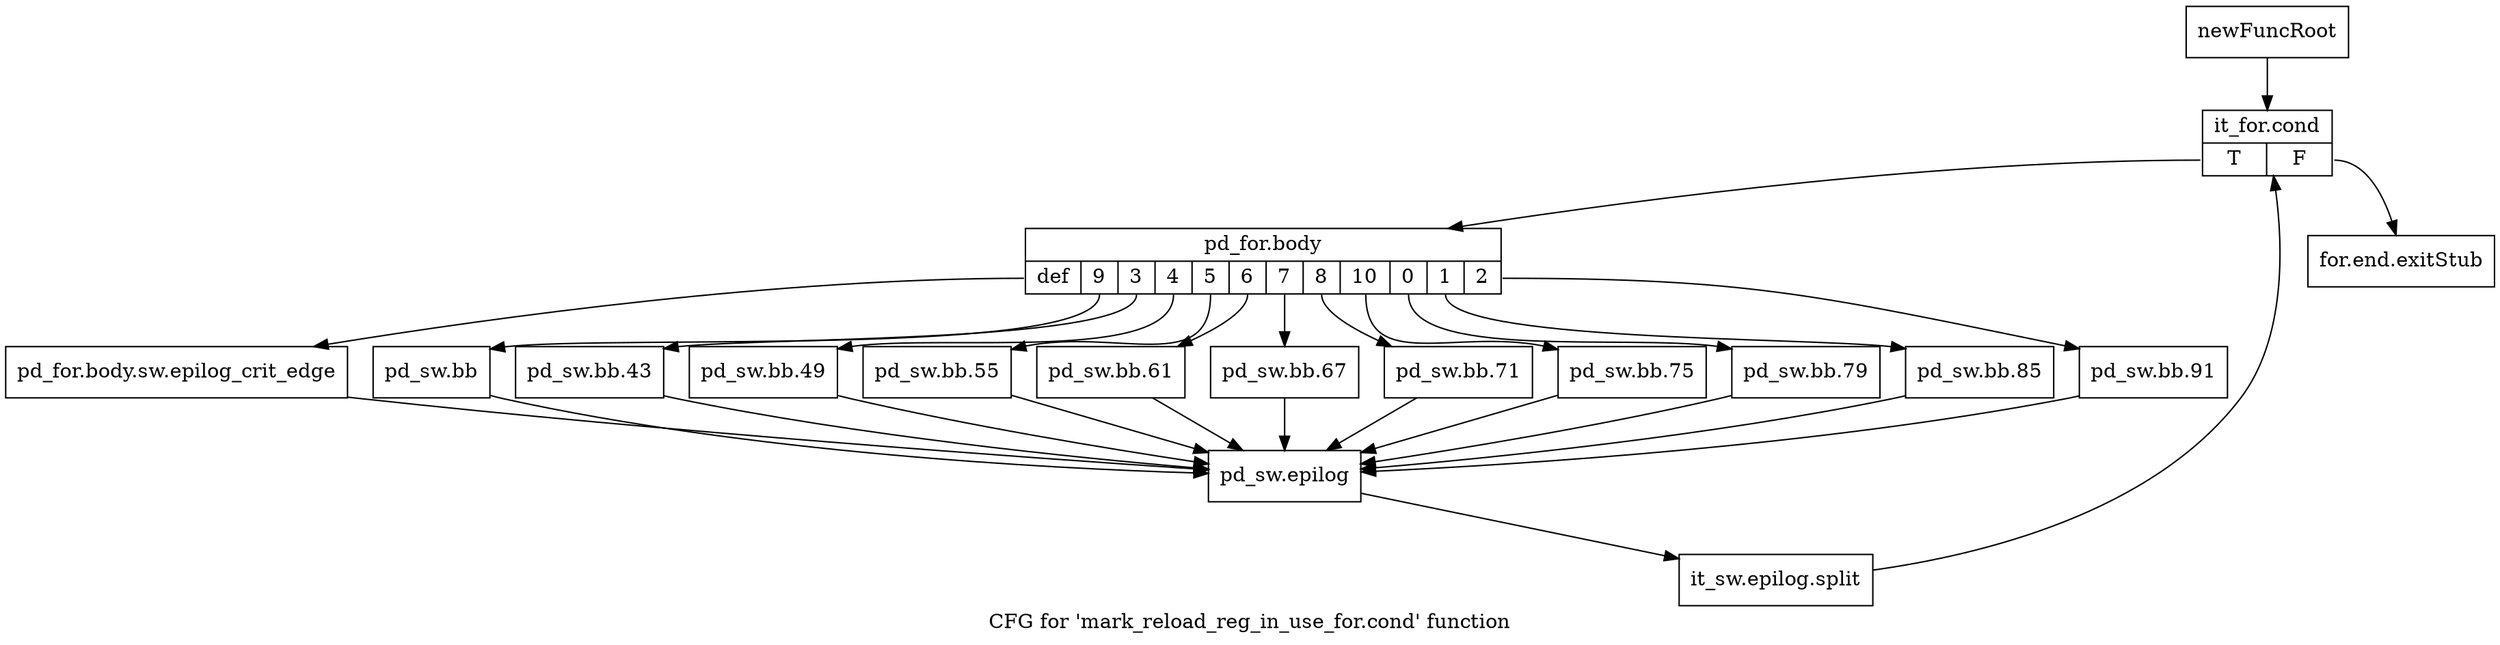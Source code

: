 digraph "CFG for 'mark_reload_reg_in_use_for.cond' function" {
	label="CFG for 'mark_reload_reg_in_use_for.cond' function";

	Node0xbfbdac0 [shape=record,label="{newFuncRoot}"];
	Node0xbfbdac0 -> Node0xbfbdb60;
	Node0xbfbdb10 [shape=record,label="{for.end.exitStub}"];
	Node0xbfbdb60 [shape=record,label="{it_for.cond|{<s0>T|<s1>F}}"];
	Node0xbfbdb60:s0 -> Node0xbfbdbb0;
	Node0xbfbdb60:s1 -> Node0xbfbdb10;
	Node0xbfbdbb0 [shape=record,label="{pd_for.body|{<s0>def|<s1>9|<s2>3|<s3>4|<s4>5|<s5>6|<s6>7|<s7>8|<s8>10|<s9>0|<s10>1|<s11>2}}"];
	Node0xbfbdbb0:s0 -> Node0xbfbdf70;
	Node0xbfbdbb0:s1 -> Node0xbfbdf20;
	Node0xbfbdbb0:s2 -> Node0xbfbded0;
	Node0xbfbdbb0:s3 -> Node0xbfbde80;
	Node0xbfbdbb0:s4 -> Node0xbfbde30;
	Node0xbfbdbb0:s5 -> Node0xbfbdde0;
	Node0xbfbdbb0:s6 -> Node0xbfbdd90;
	Node0xbfbdbb0:s7 -> Node0xbfbdd40;
	Node0xbfbdbb0:s8 -> Node0xbfbdcf0;
	Node0xbfbdbb0:s9 -> Node0xbfbdca0;
	Node0xbfbdbb0:s10 -> Node0xbfbdc50;
	Node0xbfbdbb0:s11 -> Node0xbfbdc00;
	Node0xbfbdc00 [shape=record,label="{pd_sw.bb.91}"];
	Node0xbfbdc00 -> Node0xbfbdfc0;
	Node0xbfbdc50 [shape=record,label="{pd_sw.bb.85}"];
	Node0xbfbdc50 -> Node0xbfbdfc0;
	Node0xbfbdca0 [shape=record,label="{pd_sw.bb.79}"];
	Node0xbfbdca0 -> Node0xbfbdfc0;
	Node0xbfbdcf0 [shape=record,label="{pd_sw.bb.75}"];
	Node0xbfbdcf0 -> Node0xbfbdfc0;
	Node0xbfbdd40 [shape=record,label="{pd_sw.bb.71}"];
	Node0xbfbdd40 -> Node0xbfbdfc0;
	Node0xbfbdd90 [shape=record,label="{pd_sw.bb.67}"];
	Node0xbfbdd90 -> Node0xbfbdfc0;
	Node0xbfbdde0 [shape=record,label="{pd_sw.bb.61}"];
	Node0xbfbdde0 -> Node0xbfbdfc0;
	Node0xbfbde30 [shape=record,label="{pd_sw.bb.55}"];
	Node0xbfbde30 -> Node0xbfbdfc0;
	Node0xbfbde80 [shape=record,label="{pd_sw.bb.49}"];
	Node0xbfbde80 -> Node0xbfbdfc0;
	Node0xbfbded0 [shape=record,label="{pd_sw.bb.43}"];
	Node0xbfbded0 -> Node0xbfbdfc0;
	Node0xbfbdf20 [shape=record,label="{pd_sw.bb}"];
	Node0xbfbdf20 -> Node0xbfbdfc0;
	Node0xbfbdf70 [shape=record,label="{pd_for.body.sw.epilog_crit_edge}"];
	Node0xbfbdf70 -> Node0xbfbdfc0;
	Node0xbfbdfc0 [shape=record,label="{pd_sw.epilog}"];
	Node0xbfbdfc0 -> Node0xfca8630;
	Node0xfca8630 [shape=record,label="{it_sw.epilog.split}"];
	Node0xfca8630 -> Node0xbfbdb60;
}

